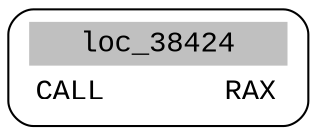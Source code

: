 digraph asm_graph {
1941 [
shape="Mrecord" fontname="Courier New"label =<<table border="0" cellborder="0" cellpadding="3"><tr><td align="center" colspan="2" bgcolor="grey">loc_38424</td></tr><tr><td align="left">CALL       RAX</td></tr></table>> ];
}